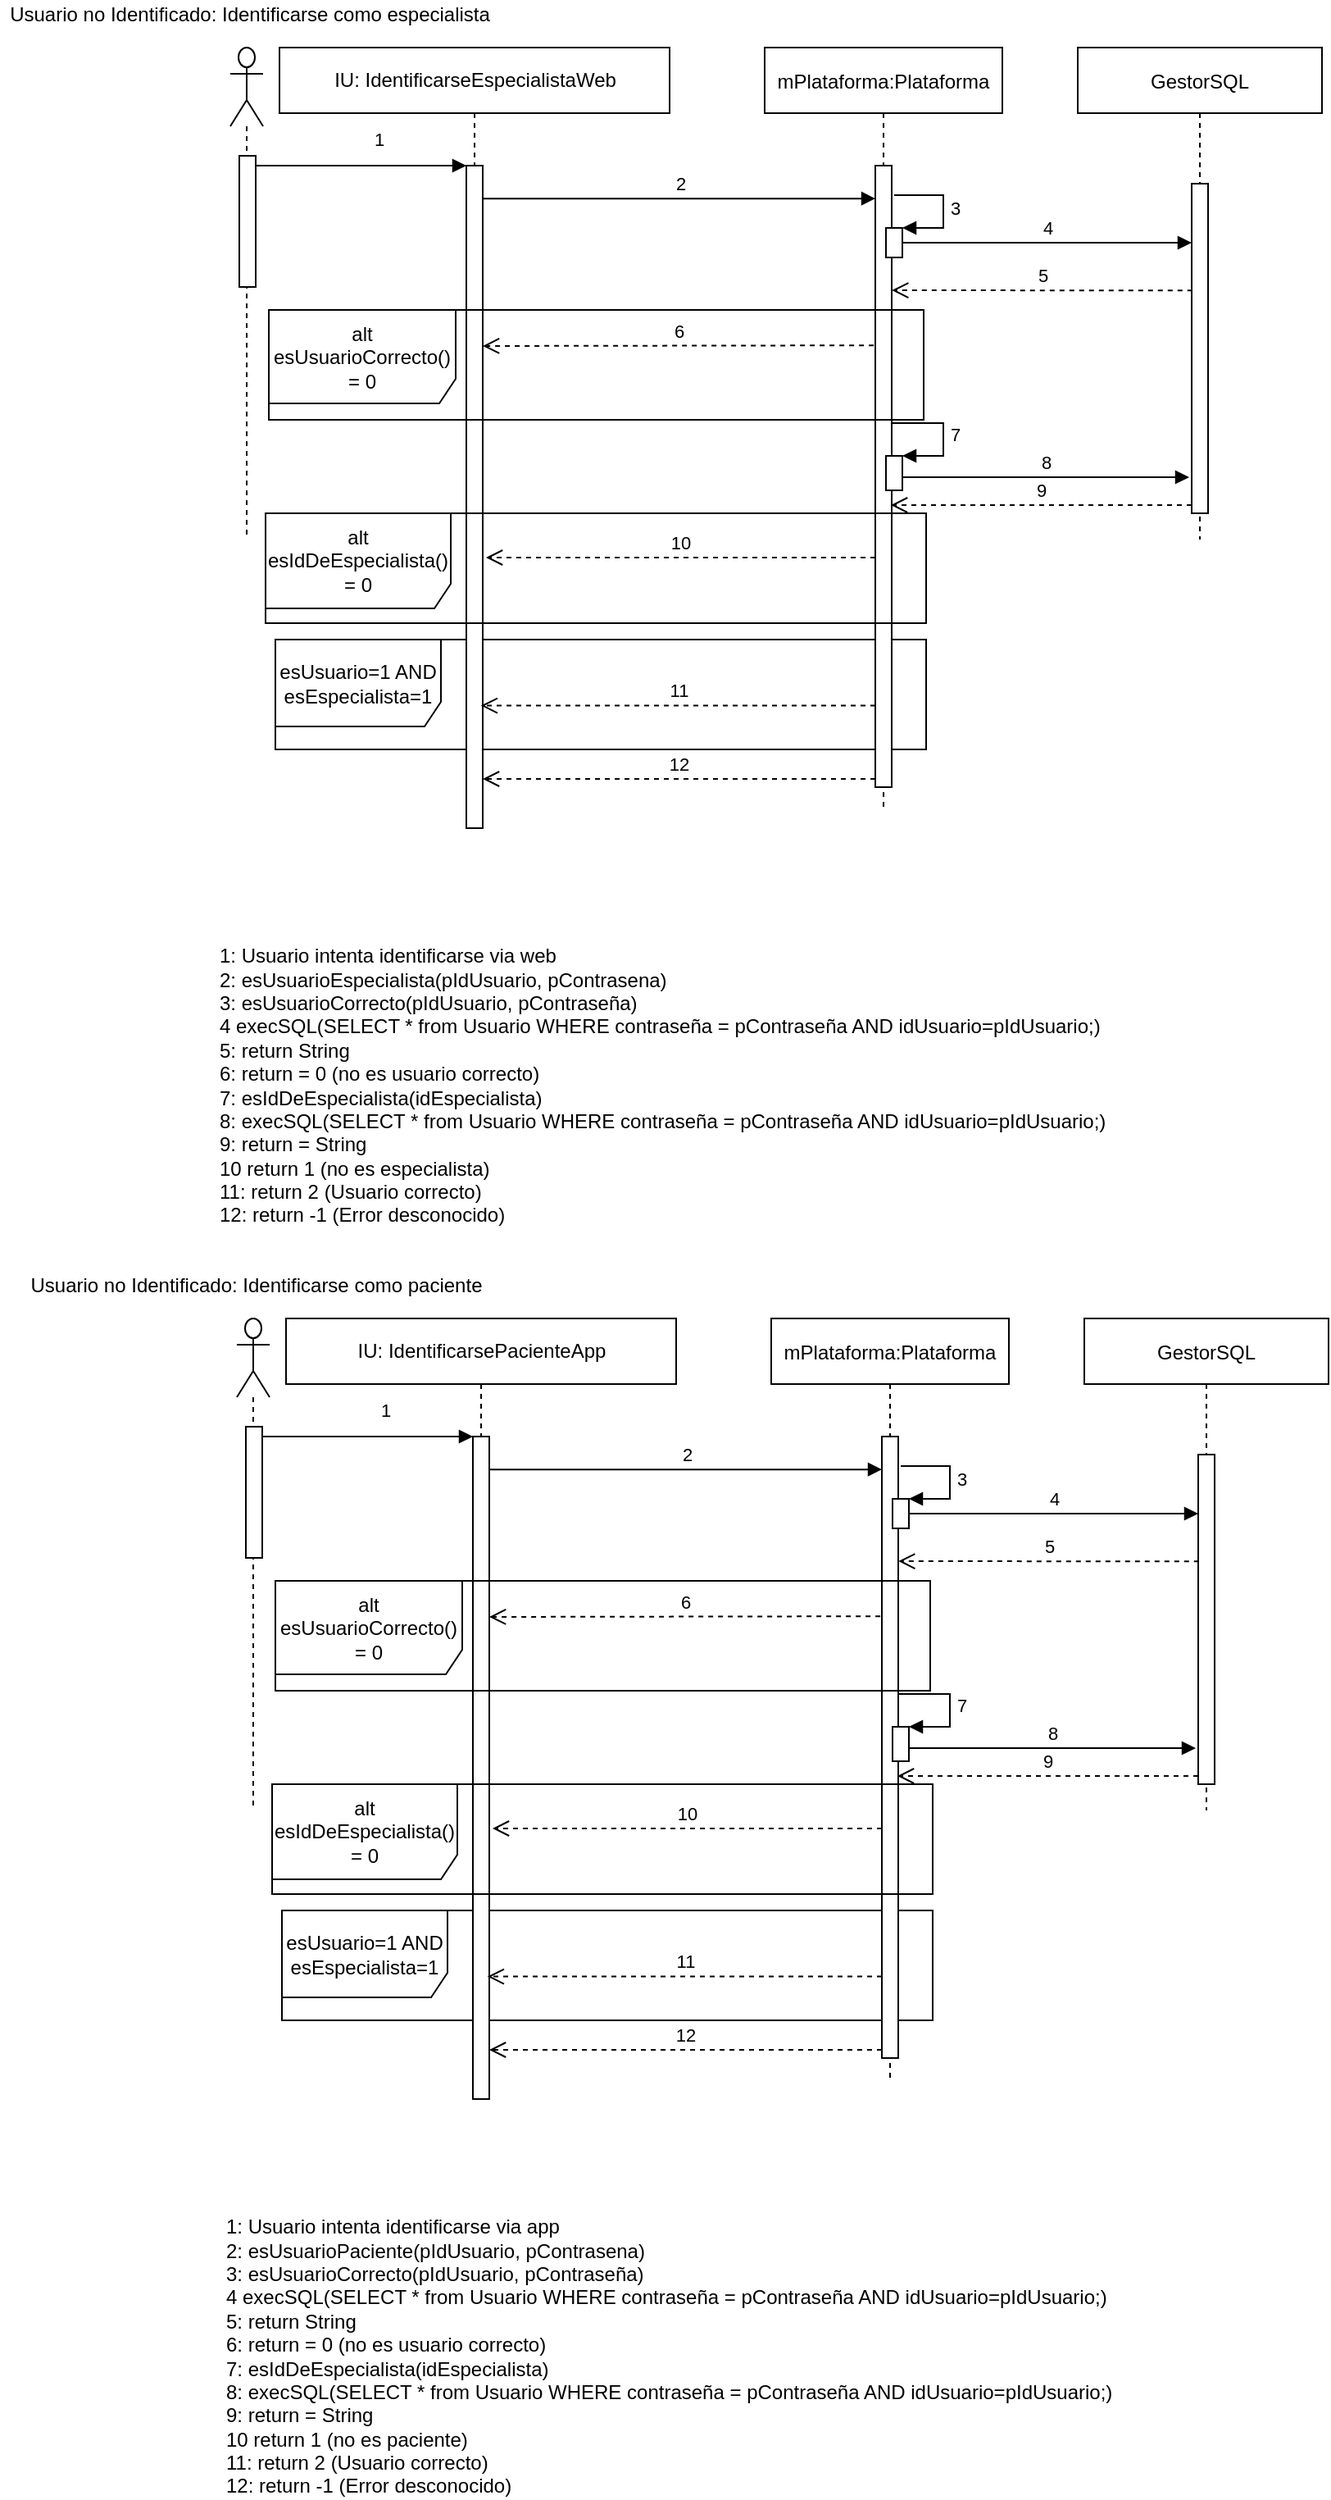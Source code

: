 <mxfile version="14.6.13" type="device"><diagram id="rvU2dB85CCy4HMnI_y0Y" name="Page-1"><mxGraphModel dx="1422" dy="794" grid="0" gridSize="10" guides="1" tooltips="1" connect="1" arrows="1" fold="1" page="1" pageScale="1" pageWidth="827" pageHeight="1169" math="0" shadow="0"><root><mxCell id="0"/><mxCell id="1" parent="0"/><mxCell id="VRe2c78DnrWJ0vOtmysn-1" value="esUsuario=1 AND esEspecialista=1" style="shape=umlFrame;whiteSpace=wrap;html=1;width=101;height=53;" vertex="1" parent="1"><mxGeometry x="186" y="475" width="397" height="67" as="geometry"/></mxCell><mxCell id="VRe2c78DnrWJ0vOtmysn-2" value="mPlataforma:Plataforma" style="shape=umlLifeline;perimeter=lifelinePerimeter;container=1;collapsible=0;recursiveResize=0;rounded=0;shadow=0;strokeWidth=1;" vertex="1" parent="1"><mxGeometry x="484.5" y="114" width="145" height="464" as="geometry"/></mxCell><mxCell id="VRe2c78DnrWJ0vOtmysn-3" value="" style="points=[];perimeter=orthogonalPerimeter;rounded=0;shadow=0;strokeWidth=1;" vertex="1" parent="VRe2c78DnrWJ0vOtmysn-2"><mxGeometry x="67.5" y="72" width="10" height="379" as="geometry"/></mxCell><mxCell id="VRe2c78DnrWJ0vOtmysn-4" value="" style="html=1;points=[];perimeter=orthogonalPerimeter;" vertex="1" parent="VRe2c78DnrWJ0vOtmysn-2"><mxGeometry x="74" y="249" width="10" height="21" as="geometry"/></mxCell><mxCell id="VRe2c78DnrWJ0vOtmysn-5" value="7" style="edgeStyle=orthogonalEdgeStyle;html=1;align=left;spacingLeft=2;endArrow=block;rounded=0;entryX=1;entryY=0;" edge="1" parent="VRe2c78DnrWJ0vOtmysn-2" source="VRe2c78DnrWJ0vOtmysn-3" target="VRe2c78DnrWJ0vOtmysn-4"><mxGeometry relative="1" as="geometry"><mxPoint x="79" y="229" as="sourcePoint"/><Array as="points"><mxPoint x="109" y="229"/><mxPoint x="109" y="249"/></Array></mxGeometry></mxCell><mxCell id="VRe2c78DnrWJ0vOtmysn-6" value="GestorSQL" style="shape=umlLifeline;perimeter=lifelinePerimeter;container=1;collapsible=0;recursiveResize=0;rounded=0;shadow=0;strokeWidth=1;" vertex="1" parent="1"><mxGeometry x="675.5" y="114" width="149" height="300" as="geometry"/></mxCell><mxCell id="VRe2c78DnrWJ0vOtmysn-7" value="" style="points=[];perimeter=orthogonalPerimeter;rounded=0;shadow=0;strokeWidth=1;" vertex="1" parent="VRe2c78DnrWJ0vOtmysn-6"><mxGeometry x="69.5" y="83" width="10" height="201" as="geometry"/></mxCell><mxCell id="VRe2c78DnrWJ0vOtmysn-8" value="" style="shape=umlLifeline;participant=umlActor;perimeter=lifelinePerimeter;whiteSpace=wrap;html=1;container=1;collapsible=0;recursiveResize=0;verticalAlign=top;spacingTop=36;outlineConnect=0;size=48;" vertex="1" parent="1"><mxGeometry x="158.5" y="114" width="20" height="300" as="geometry"/></mxCell><mxCell id="VRe2c78DnrWJ0vOtmysn-9" value="" style="html=1;points=[];perimeter=orthogonalPerimeter;" vertex="1" parent="VRe2c78DnrWJ0vOtmysn-8"><mxGeometry x="5.5" y="66" width="10" height="80" as="geometry"/></mxCell><mxCell id="VRe2c78DnrWJ0vOtmysn-10" value="IU: IdentificarseEspecialistaWeb" style="shape=umlLifeline;perimeter=lifelinePerimeter;whiteSpace=wrap;html=1;container=1;collapsible=0;recursiveResize=0;outlineConnect=0;" vertex="1" parent="1"><mxGeometry x="188.5" y="114" width="238" height="476" as="geometry"/></mxCell><mxCell id="VRe2c78DnrWJ0vOtmysn-11" value="" style="html=1;points=[];perimeter=orthogonalPerimeter;" vertex="1" parent="VRe2c78DnrWJ0vOtmysn-10"><mxGeometry x="114" y="72" width="10" height="404" as="geometry"/></mxCell><mxCell id="VRe2c78DnrWJ0vOtmysn-12" value="Usuario no Identificado: Identificarse como especialista" style="text;html=1;align=center;verticalAlign=middle;resizable=0;points=[];autosize=1;strokeColor=none;" vertex="1" parent="1"><mxGeometry x="18" y="85" width="303" height="18" as="geometry"/></mxCell><mxCell id="VRe2c78DnrWJ0vOtmysn-13" value="1" style="html=1;verticalAlign=bottom;endArrow=block;entryX=0;entryY=0;" edge="1" parent="1" source="VRe2c78DnrWJ0vOtmysn-9" target="VRe2c78DnrWJ0vOtmysn-11"><mxGeometry x="0.171" y="7" relative="1" as="geometry"><mxPoint x="188.5" y="186" as="sourcePoint"/><mxPoint as="offset"/></mxGeometry></mxCell><mxCell id="VRe2c78DnrWJ0vOtmysn-14" value="&lt;div style=&quot;text-align: justify&quot;&gt;&lt;span&gt;1: Usuario intenta identificarse via web&lt;/span&gt;&lt;/div&gt;&lt;div style=&quot;text-align: justify&quot;&gt;&lt;span&gt;2: esUsuarioEspecialista(pIdUsuario, pContrasena)&lt;/span&gt;&lt;/div&gt;&lt;div style=&quot;text-align: justify&quot;&gt;&lt;span&gt;3: esUsuarioCorrecto(pIdUsuario, pContraseña)&lt;/span&gt;&lt;/div&gt;&lt;div style=&quot;text-align: justify&quot;&gt;&lt;span&gt;4 execSQL(SELECT * from Usuario WHERE contraseña = pContraseña AND idUsuario=pIdUsuario;)&lt;/span&gt;&lt;/div&gt;&lt;div style=&quot;text-align: justify&quot;&gt;&lt;span&gt;5: return String&lt;/span&gt;&lt;/div&gt;&lt;div style=&quot;text-align: justify&quot;&gt;&lt;span&gt;6: return = 0 (no es usuario correcto)&lt;/span&gt;&lt;/div&gt;&lt;div style=&quot;text-align: justify&quot;&gt;&lt;span&gt;7: esIdDeEspecialista(idEspecialista)&lt;/span&gt;&lt;/div&gt;&lt;span style=&quot;text-align: justify&quot;&gt;8: execSQL(SELECT * from Usuario WHERE contraseña = pContraseña AND idUsuario=pIdUsuario;)&lt;br&gt;9: return = String&lt;br&gt;10 return 1 (no es especialista)&lt;br&gt;11: return 2 (Usuario correcto)&lt;br&gt;12: return -1 (Error desconocido)&lt;br&gt;&lt;/span&gt;" style="text;html=1;align=left;verticalAlign=middle;resizable=0;points=[];autosize=1;strokeColor=none;" vertex="1" parent="1"><mxGeometry x="150" y="661" width="551" height="172" as="geometry"/></mxCell><mxCell id="VRe2c78DnrWJ0vOtmysn-15" value="5" style="html=1;verticalAlign=bottom;endArrow=open;dashed=1;endSize=8;entryX=1.01;entryY=0.175;entryDx=0;entryDy=0;entryPerimeter=0;exitX=0.04;exitY=0.155;exitDx=0;exitDy=0;exitPerimeter=0;" edge="1" parent="1"><mxGeometry relative="1" as="geometry"><mxPoint x="745.4" y="262.155" as="sourcePoint"/><mxPoint x="562.1" y="262" as="targetPoint"/></mxGeometry></mxCell><mxCell id="VRe2c78DnrWJ0vOtmysn-16" value="4" style="html=1;verticalAlign=bottom;endArrow=block;" edge="1" parent="1" source="VRe2c78DnrWJ0vOtmysn-22" target="VRe2c78DnrWJ0vOtmysn-7"><mxGeometry width="80" relative="1" as="geometry"><mxPoint x="561.5" y="210" as="sourcePoint"/><mxPoint x="696.5" y="211" as="targetPoint"/></mxGeometry></mxCell><mxCell id="VRe2c78DnrWJ0vOtmysn-17" value="6" style="html=1;verticalAlign=bottom;endArrow=open;dashed=1;endSize=8;exitX=-0.094;exitY=0.315;exitDx=0;exitDy=0;exitPerimeter=0;" edge="1" parent="1"><mxGeometry relative="1" as="geometry"><mxPoint x="551.06" y="295.6" as="sourcePoint"/><mxPoint x="312.5" y="296" as="targetPoint"/></mxGeometry></mxCell><mxCell id="VRe2c78DnrWJ0vOtmysn-18" value="8" style="html=1;verticalAlign=bottom;endArrow=block;" edge="1" parent="1" source="VRe2c78DnrWJ0vOtmysn-4"><mxGeometry width="80" relative="1" as="geometry"><mxPoint x="572.5" y="376" as="sourcePoint"/><mxPoint x="743.5" y="376" as="targetPoint"/></mxGeometry></mxCell><mxCell id="VRe2c78DnrWJ0vOtmysn-19" value="9" style="html=1;verticalAlign=bottom;endArrow=open;dashed=1;endSize=8;" edge="1" parent="1" source="VRe2c78DnrWJ0vOtmysn-7"><mxGeometry relative="1" as="geometry"><mxPoint x="744.29" y="393.0" as="sourcePoint"/><mxPoint x="561.5" y="393" as="targetPoint"/></mxGeometry></mxCell><mxCell id="VRe2c78DnrWJ0vOtmysn-20" value="10" style="html=1;verticalAlign=bottom;endArrow=open;dashed=1;endSize=8;entryX=1.2;entryY=0.728;entryDx=0;entryDy=0;entryPerimeter=0;" edge="1" parent="1"><mxGeometry relative="1" as="geometry"><mxPoint x="552" y="425" as="sourcePoint"/><mxPoint x="314.5" y="425" as="targetPoint"/></mxGeometry></mxCell><mxCell id="VRe2c78DnrWJ0vOtmysn-21" value="2" style="html=1;verticalAlign=bottom;endArrow=block;entryX=0.002;entryY=0.053;entryDx=0;entryDy=0;entryPerimeter=0;" edge="1" parent="1" source="VRe2c78DnrWJ0vOtmysn-11" target="VRe2c78DnrWJ0vOtmysn-3"><mxGeometry width="80" relative="1" as="geometry"><mxPoint x="274.5" y="189" as="sourcePoint"/><mxPoint x="354.5" y="189" as="targetPoint"/></mxGeometry></mxCell><mxCell id="VRe2c78DnrWJ0vOtmysn-22" value="" style="html=1;points=[];perimeter=orthogonalPerimeter;" vertex="1" parent="1"><mxGeometry x="558.5" y="224" width="10" height="18" as="geometry"/></mxCell><mxCell id="VRe2c78DnrWJ0vOtmysn-23" value="3" style="edgeStyle=orthogonalEdgeStyle;html=1;align=left;spacingLeft=2;endArrow=block;rounded=0;entryX=1;entryY=0;" edge="1" parent="1" target="VRe2c78DnrWJ0vOtmysn-22"><mxGeometry relative="1" as="geometry"><mxPoint x="563.5" y="204" as="sourcePoint"/><Array as="points"><mxPoint x="593.5" y="204"/></Array></mxGeometry></mxCell><mxCell id="VRe2c78DnrWJ0vOtmysn-24" value="11" style="html=1;verticalAlign=bottom;endArrow=open;dashed=1;endSize=8;entryX=0.889;entryY=0.815;entryDx=0;entryDy=0;entryPerimeter=0;" edge="1" parent="1" source="VRe2c78DnrWJ0vOtmysn-3" target="VRe2c78DnrWJ0vOtmysn-11"><mxGeometry relative="1" as="geometry"><mxPoint x="551" y="518" as="sourcePoint"/><mxPoint x="204" y="467" as="targetPoint"/></mxGeometry></mxCell><mxCell id="VRe2c78DnrWJ0vOtmysn-25" value="alt esIdDeEspecialista() = 0" style="shape=umlFrame;whiteSpace=wrap;html=1;width=113;height=58;" vertex="1" parent="1"><mxGeometry x="180" y="398" width="403" height="67" as="geometry"/></mxCell><mxCell id="VRe2c78DnrWJ0vOtmysn-26" value="alt esUsuarioCorrecto() = 0" style="shape=umlFrame;whiteSpace=wrap;html=1;width=114;height=57;" vertex="1" parent="1"><mxGeometry x="182" y="274" width="399.5" height="67" as="geometry"/></mxCell><mxCell id="VRe2c78DnrWJ0vOtmysn-27" value="12" style="html=1;verticalAlign=bottom;endArrow=open;dashed=1;endSize=8;" edge="1" parent="1" source="VRe2c78DnrWJ0vOtmysn-3" target="VRe2c78DnrWJ0vOtmysn-11"><mxGeometry relative="1" as="geometry"><mxPoint x="451" y="451" as="sourcePoint"/><mxPoint x="371" y="451" as="targetPoint"/><Array as="points"><mxPoint x="346" y="560"/></Array></mxGeometry></mxCell><mxCell id="VRe2c78DnrWJ0vOtmysn-28" value="esUsuario=1 AND esEspecialista=1" style="shape=umlFrame;whiteSpace=wrap;html=1;width=101;height=53;" vertex="1" parent="1"><mxGeometry x="190" y="1250" width="397" height="67" as="geometry"/></mxCell><mxCell id="VRe2c78DnrWJ0vOtmysn-29" value="mPlataforma:Plataforma" style="shape=umlLifeline;perimeter=lifelinePerimeter;container=1;collapsible=0;recursiveResize=0;rounded=0;shadow=0;strokeWidth=1;" vertex="1" parent="1"><mxGeometry x="488.5" y="889" width="145" height="464" as="geometry"/></mxCell><mxCell id="VRe2c78DnrWJ0vOtmysn-30" value="" style="points=[];perimeter=orthogonalPerimeter;rounded=0;shadow=0;strokeWidth=1;" vertex="1" parent="VRe2c78DnrWJ0vOtmysn-29"><mxGeometry x="67.5" y="72" width="10" height="379" as="geometry"/></mxCell><mxCell id="VRe2c78DnrWJ0vOtmysn-31" value="" style="html=1;points=[];perimeter=orthogonalPerimeter;" vertex="1" parent="VRe2c78DnrWJ0vOtmysn-29"><mxGeometry x="74" y="249" width="10" height="21" as="geometry"/></mxCell><mxCell id="VRe2c78DnrWJ0vOtmysn-32" value="7" style="edgeStyle=orthogonalEdgeStyle;html=1;align=left;spacingLeft=2;endArrow=block;rounded=0;entryX=1;entryY=0;" edge="1" parent="VRe2c78DnrWJ0vOtmysn-29" source="VRe2c78DnrWJ0vOtmysn-30" target="VRe2c78DnrWJ0vOtmysn-31"><mxGeometry relative="1" as="geometry"><mxPoint x="79" y="229" as="sourcePoint"/><Array as="points"><mxPoint x="109" y="229"/><mxPoint x="109" y="249"/></Array></mxGeometry></mxCell><mxCell id="VRe2c78DnrWJ0vOtmysn-33" value="GestorSQL" style="shape=umlLifeline;perimeter=lifelinePerimeter;container=1;collapsible=0;recursiveResize=0;rounded=0;shadow=0;strokeWidth=1;" vertex="1" parent="1"><mxGeometry x="679.5" y="889" width="149" height="300" as="geometry"/></mxCell><mxCell id="VRe2c78DnrWJ0vOtmysn-34" value="" style="points=[];perimeter=orthogonalPerimeter;rounded=0;shadow=0;strokeWidth=1;" vertex="1" parent="VRe2c78DnrWJ0vOtmysn-33"><mxGeometry x="69.5" y="83" width="10" height="201" as="geometry"/></mxCell><mxCell id="VRe2c78DnrWJ0vOtmysn-35" value="" style="shape=umlLifeline;participant=umlActor;perimeter=lifelinePerimeter;whiteSpace=wrap;html=1;container=1;collapsible=0;recursiveResize=0;verticalAlign=top;spacingTop=36;outlineConnect=0;size=48;" vertex="1" parent="1"><mxGeometry x="162.5" y="889" width="20" height="300" as="geometry"/></mxCell><mxCell id="VRe2c78DnrWJ0vOtmysn-36" value="" style="html=1;points=[];perimeter=orthogonalPerimeter;" vertex="1" parent="VRe2c78DnrWJ0vOtmysn-35"><mxGeometry x="5.5" y="66" width="10" height="80" as="geometry"/></mxCell><mxCell id="VRe2c78DnrWJ0vOtmysn-37" value="IU: IdentificarsePacienteApp" style="shape=umlLifeline;perimeter=lifelinePerimeter;whiteSpace=wrap;html=1;container=1;collapsible=0;recursiveResize=0;outlineConnect=0;" vertex="1" parent="1"><mxGeometry x="192.5" y="889" width="238" height="476" as="geometry"/></mxCell><mxCell id="VRe2c78DnrWJ0vOtmysn-38" value="" style="html=1;points=[];perimeter=orthogonalPerimeter;" vertex="1" parent="VRe2c78DnrWJ0vOtmysn-37"><mxGeometry x="114" y="72" width="10" height="404" as="geometry"/></mxCell><mxCell id="VRe2c78DnrWJ0vOtmysn-39" value="Usuario no Identificado: Identificarse como paciente" style="text;html=1;align=center;verticalAlign=middle;resizable=0;points=[];autosize=1;strokeColor=none;" vertex="1" parent="1"><mxGeometry x="31" y="860" width="286" height="18" as="geometry"/></mxCell><mxCell id="VRe2c78DnrWJ0vOtmysn-40" value="1" style="html=1;verticalAlign=bottom;endArrow=block;entryX=0;entryY=0;" edge="1" parent="1" source="VRe2c78DnrWJ0vOtmysn-36" target="VRe2c78DnrWJ0vOtmysn-38"><mxGeometry x="0.171" y="7" relative="1" as="geometry"><mxPoint x="192.5" y="961" as="sourcePoint"/><mxPoint as="offset"/></mxGeometry></mxCell><mxCell id="VRe2c78DnrWJ0vOtmysn-41" value="&lt;div style=&quot;text-align: justify&quot;&gt;&lt;span&gt;1: Usuario intenta identificarse via app&lt;/span&gt;&lt;/div&gt;&lt;div style=&quot;text-align: justify&quot;&gt;&lt;span&gt;2: esUsuarioPaciente(pIdUsuario, pContrasena)&lt;/span&gt;&lt;/div&gt;&lt;div style=&quot;text-align: justify&quot;&gt;&lt;span&gt;3: esUsuarioCorrecto(pIdUsuario, pContraseña)&lt;/span&gt;&lt;/div&gt;&lt;div style=&quot;text-align: justify&quot;&gt;&lt;span&gt;4 execSQL(SELECT * from Usuario WHERE contraseña = pContraseña AND idUsuario=pIdUsuario;)&lt;/span&gt;&lt;/div&gt;&lt;div style=&quot;text-align: justify&quot;&gt;&lt;span&gt;5: return String&lt;/span&gt;&lt;/div&gt;&lt;div style=&quot;text-align: justify&quot;&gt;&lt;span&gt;6: return = 0 (no es usuario correcto)&lt;/span&gt;&lt;/div&gt;&lt;div style=&quot;text-align: justify&quot;&gt;&lt;span&gt;7: esIdDeEspecialista(idEspecialista)&lt;/span&gt;&lt;/div&gt;&lt;span style=&quot;text-align: justify&quot;&gt;8: execSQL(SELECT * from Usuario WHERE contraseña = pContraseña AND idUsuario=pIdUsuario;)&lt;br&gt;9: return = String&lt;br&gt;10 return 1 (no es paciente)&lt;br&gt;11: return 2 (Usuario correcto)&lt;br&gt;12: return -1 (Error desconocido)&lt;br&gt;&lt;/span&gt;" style="text;html=1;align=left;verticalAlign=middle;resizable=0;points=[];autosize=1;strokeColor=none;" vertex="1" parent="1"><mxGeometry x="154" y="1436" width="551" height="172" as="geometry"/></mxCell><mxCell id="VRe2c78DnrWJ0vOtmysn-42" value="5" style="html=1;verticalAlign=bottom;endArrow=open;dashed=1;endSize=8;entryX=1.01;entryY=0.175;entryDx=0;entryDy=0;entryPerimeter=0;exitX=0.04;exitY=0.155;exitDx=0;exitDy=0;exitPerimeter=0;" edge="1" parent="1"><mxGeometry relative="1" as="geometry"><mxPoint x="749.4" y="1037.155" as="sourcePoint"/><mxPoint x="566.1" y="1037" as="targetPoint"/></mxGeometry></mxCell><mxCell id="VRe2c78DnrWJ0vOtmysn-43" value="4" style="html=1;verticalAlign=bottom;endArrow=block;" edge="1" parent="1" source="VRe2c78DnrWJ0vOtmysn-49" target="VRe2c78DnrWJ0vOtmysn-34"><mxGeometry width="80" relative="1" as="geometry"><mxPoint x="565.5" y="985" as="sourcePoint"/><mxPoint x="700.5" y="986" as="targetPoint"/></mxGeometry></mxCell><mxCell id="VRe2c78DnrWJ0vOtmysn-44" value="6" style="html=1;verticalAlign=bottom;endArrow=open;dashed=1;endSize=8;exitX=-0.094;exitY=0.315;exitDx=0;exitDy=0;exitPerimeter=0;" edge="1" parent="1"><mxGeometry relative="1" as="geometry"><mxPoint x="555.06" y="1070.6" as="sourcePoint"/><mxPoint x="316.5" y="1071" as="targetPoint"/></mxGeometry></mxCell><mxCell id="VRe2c78DnrWJ0vOtmysn-45" value="8" style="html=1;verticalAlign=bottom;endArrow=block;" edge="1" parent="1" source="VRe2c78DnrWJ0vOtmysn-31"><mxGeometry width="80" relative="1" as="geometry"><mxPoint x="576.5" y="1151" as="sourcePoint"/><mxPoint x="747.5" y="1151" as="targetPoint"/></mxGeometry></mxCell><mxCell id="VRe2c78DnrWJ0vOtmysn-46" value="9" style="html=1;verticalAlign=bottom;endArrow=open;dashed=1;endSize=8;" edge="1" parent="1" source="VRe2c78DnrWJ0vOtmysn-34"><mxGeometry relative="1" as="geometry"><mxPoint x="748.29" y="1168" as="sourcePoint"/><mxPoint x="565.5" y="1168" as="targetPoint"/></mxGeometry></mxCell><mxCell id="VRe2c78DnrWJ0vOtmysn-47" value="10" style="html=1;verticalAlign=bottom;endArrow=open;dashed=1;endSize=8;entryX=1.2;entryY=0.728;entryDx=0;entryDy=0;entryPerimeter=0;" edge="1" parent="1"><mxGeometry relative="1" as="geometry"><mxPoint x="556" y="1200" as="sourcePoint"/><mxPoint x="318.5" y="1200" as="targetPoint"/></mxGeometry></mxCell><mxCell id="VRe2c78DnrWJ0vOtmysn-48" value="2" style="html=1;verticalAlign=bottom;endArrow=block;entryX=0.002;entryY=0.053;entryDx=0;entryDy=0;entryPerimeter=0;" edge="1" parent="1" source="VRe2c78DnrWJ0vOtmysn-38" target="VRe2c78DnrWJ0vOtmysn-30"><mxGeometry width="80" relative="1" as="geometry"><mxPoint x="278.5" y="964" as="sourcePoint"/><mxPoint x="358.5" y="964" as="targetPoint"/></mxGeometry></mxCell><mxCell id="VRe2c78DnrWJ0vOtmysn-49" value="" style="html=1;points=[];perimeter=orthogonalPerimeter;" vertex="1" parent="1"><mxGeometry x="562.5" y="999" width="10" height="18" as="geometry"/></mxCell><mxCell id="VRe2c78DnrWJ0vOtmysn-50" value="3" style="edgeStyle=orthogonalEdgeStyle;html=1;align=left;spacingLeft=2;endArrow=block;rounded=0;entryX=1;entryY=0;" edge="1" parent="1" target="VRe2c78DnrWJ0vOtmysn-49"><mxGeometry relative="1" as="geometry"><mxPoint x="567.5" y="979" as="sourcePoint"/><Array as="points"><mxPoint x="597.5" y="979"/></Array></mxGeometry></mxCell><mxCell id="VRe2c78DnrWJ0vOtmysn-51" value="11" style="html=1;verticalAlign=bottom;endArrow=open;dashed=1;endSize=8;entryX=0.889;entryY=0.815;entryDx=0;entryDy=0;entryPerimeter=0;" edge="1" parent="1" source="VRe2c78DnrWJ0vOtmysn-30" target="VRe2c78DnrWJ0vOtmysn-38"><mxGeometry relative="1" as="geometry"><mxPoint x="555" y="1293" as="sourcePoint"/><mxPoint x="208" y="1242" as="targetPoint"/></mxGeometry></mxCell><mxCell id="VRe2c78DnrWJ0vOtmysn-52" value="alt esIdDeEspecialista() = 0" style="shape=umlFrame;whiteSpace=wrap;html=1;width=113;height=58;" vertex="1" parent="1"><mxGeometry x="184" y="1173" width="403" height="67" as="geometry"/></mxCell><mxCell id="VRe2c78DnrWJ0vOtmysn-53" value="alt esUsuarioCorrecto() = 0" style="shape=umlFrame;whiteSpace=wrap;html=1;width=114;height=57;" vertex="1" parent="1"><mxGeometry x="186" y="1049" width="399.5" height="67" as="geometry"/></mxCell><mxCell id="VRe2c78DnrWJ0vOtmysn-54" value="12" style="html=1;verticalAlign=bottom;endArrow=open;dashed=1;endSize=8;" edge="1" parent="1" source="VRe2c78DnrWJ0vOtmysn-30" target="VRe2c78DnrWJ0vOtmysn-38"><mxGeometry relative="1" as="geometry"><mxPoint x="455" y="1226" as="sourcePoint"/><mxPoint x="375" y="1226" as="targetPoint"/><Array as="points"><mxPoint x="350" y="1335"/></Array></mxGeometry></mxCell></root></mxGraphModel></diagram></mxfile>